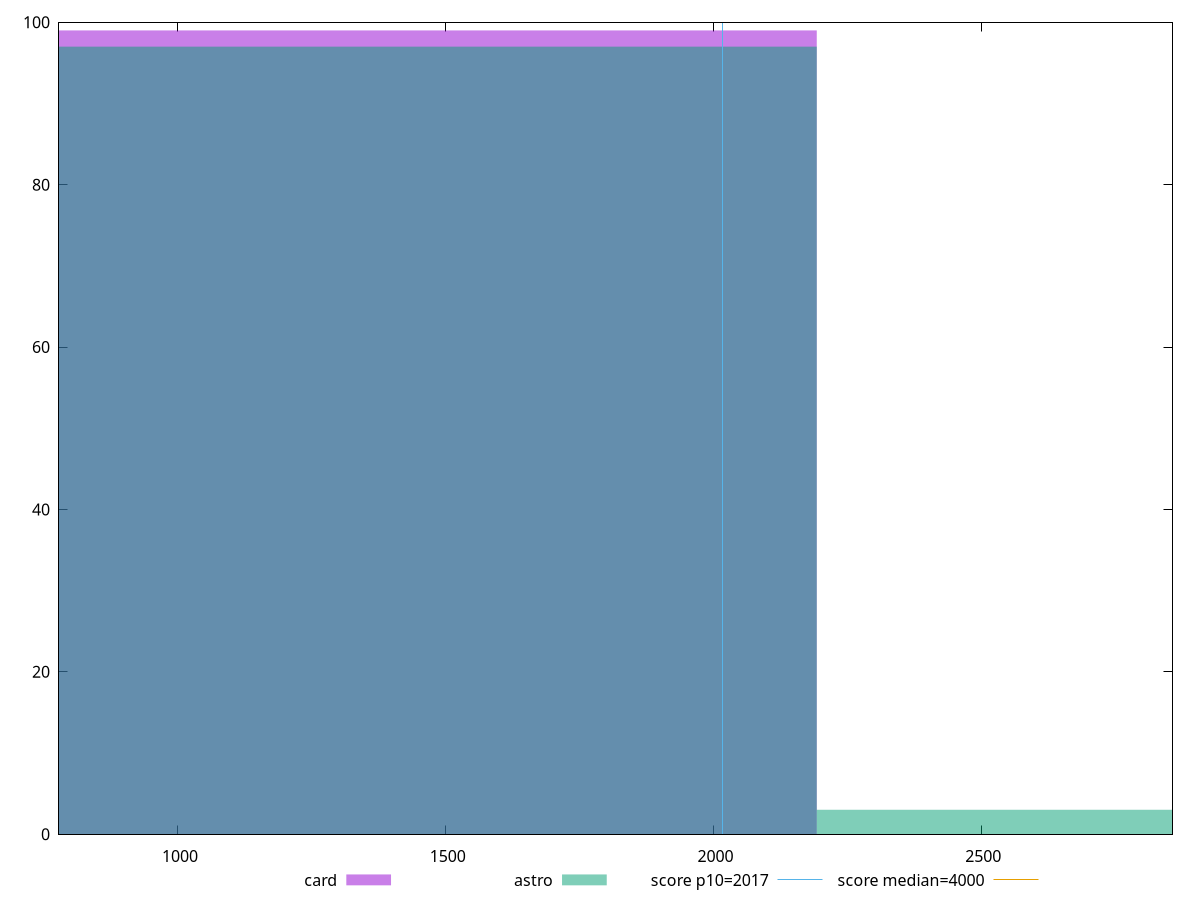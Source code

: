 reset

$card <<EOF
1461.8747790217037 99
EOF

$astro <<EOF
2923.7495580434074 3
1461.8747790217037 97
EOF

set key outside below
set boxwidth 1461.8747790217037
set xrange [778.0240000000008:2857.007999999998]
set yrange [0:100]
set trange [0:100]
set style fill transparent solid 0.5 noborder

set parametric
set terminal svg size 640, 500 enhanced background rgb 'white'
set output "reports/report_00030_2021-02-24T20-42-31.540Z/mainthread-work-breakdown/comparison/histogram/2_vs_3.svg"

plot $card title "card" with boxes, \
     $astro title "astro" with boxes, \
     2017,t title "score p10=2017", \
     4000,t title "score median=4000"

reset
